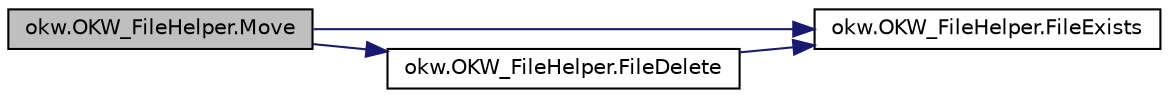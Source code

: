 digraph "okw.OKW_FileHelper.Move"
{
 // INTERACTIVE_SVG=YES
  edge [fontname="Helvetica",fontsize="10",labelfontname="Helvetica",labelfontsize="10"];
  node [fontname="Helvetica",fontsize="10",shape=record];
  rankdir="LR";
  Node51 [label="okw.OKW_FileHelper.Move",height=0.2,width=0.4,color="black", fillcolor="grey75", style="filled", fontcolor="black"];
  Node51 -> Node52 [color="midnightblue",fontsize="10",style="solid",fontname="Helvetica"];
  Node52 [label="okw.OKW_FileHelper.FileExists",height=0.2,width=0.4,color="black", fillcolor="white", style="filled",URL="$classokw_1_1_o_k_w___file_helper.html#a4bf596ae333f0ec5b5995602f2589fe0",tooltip="Prüft, ob die gegebene fpsPaFiNa Datei existiert. "];
  Node51 -> Node53 [color="midnightblue",fontsize="10",style="solid",fontname="Helvetica"];
  Node53 [label="okw.OKW_FileHelper.FileDelete",height=0.2,width=0.4,color="black", fillcolor="white", style="filled",URL="$classokw_1_1_o_k_w___file_helper.html#ac34d6c5e6786bf303c70bd1d3e507f63",tooltip="Löscht die gegebene Datei fpsPaFiNa. "];
  Node53 -> Node52 [color="midnightblue",fontsize="10",style="solid",fontname="Helvetica"];
}
